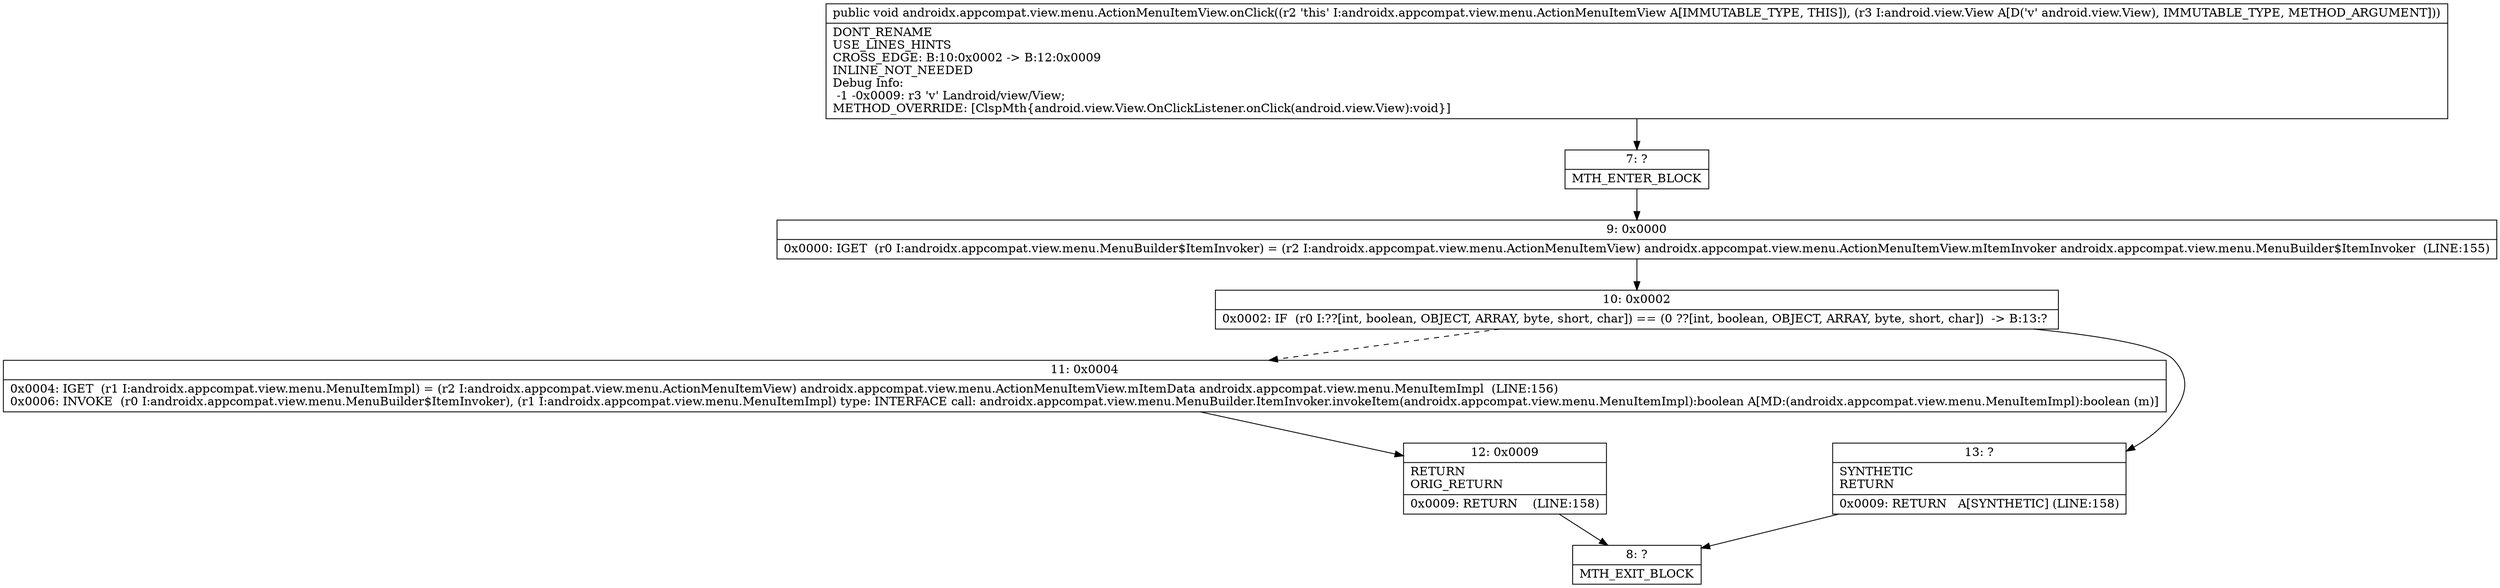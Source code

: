 digraph "CFG forandroidx.appcompat.view.menu.ActionMenuItemView.onClick(Landroid\/view\/View;)V" {
Node_7 [shape=record,label="{7\:\ ?|MTH_ENTER_BLOCK\l}"];
Node_9 [shape=record,label="{9\:\ 0x0000|0x0000: IGET  (r0 I:androidx.appcompat.view.menu.MenuBuilder$ItemInvoker) = (r2 I:androidx.appcompat.view.menu.ActionMenuItemView) androidx.appcompat.view.menu.ActionMenuItemView.mItemInvoker androidx.appcompat.view.menu.MenuBuilder$ItemInvoker  (LINE:155)\l}"];
Node_10 [shape=record,label="{10\:\ 0x0002|0x0002: IF  (r0 I:??[int, boolean, OBJECT, ARRAY, byte, short, char]) == (0 ??[int, boolean, OBJECT, ARRAY, byte, short, char])  \-\> B:13:? \l}"];
Node_11 [shape=record,label="{11\:\ 0x0004|0x0004: IGET  (r1 I:androidx.appcompat.view.menu.MenuItemImpl) = (r2 I:androidx.appcompat.view.menu.ActionMenuItemView) androidx.appcompat.view.menu.ActionMenuItemView.mItemData androidx.appcompat.view.menu.MenuItemImpl  (LINE:156)\l0x0006: INVOKE  (r0 I:androidx.appcompat.view.menu.MenuBuilder$ItemInvoker), (r1 I:androidx.appcompat.view.menu.MenuItemImpl) type: INTERFACE call: androidx.appcompat.view.menu.MenuBuilder.ItemInvoker.invokeItem(androidx.appcompat.view.menu.MenuItemImpl):boolean A[MD:(androidx.appcompat.view.menu.MenuItemImpl):boolean (m)]\l}"];
Node_12 [shape=record,label="{12\:\ 0x0009|RETURN\lORIG_RETURN\l|0x0009: RETURN    (LINE:158)\l}"];
Node_8 [shape=record,label="{8\:\ ?|MTH_EXIT_BLOCK\l}"];
Node_13 [shape=record,label="{13\:\ ?|SYNTHETIC\lRETURN\l|0x0009: RETURN   A[SYNTHETIC] (LINE:158)\l}"];
MethodNode[shape=record,label="{public void androidx.appcompat.view.menu.ActionMenuItemView.onClick((r2 'this' I:androidx.appcompat.view.menu.ActionMenuItemView A[IMMUTABLE_TYPE, THIS]), (r3 I:android.view.View A[D('v' android.view.View), IMMUTABLE_TYPE, METHOD_ARGUMENT]))  | DONT_RENAME\lUSE_LINES_HINTS\lCROSS_EDGE: B:10:0x0002 \-\> B:12:0x0009\lINLINE_NOT_NEEDED\lDebug Info:\l  \-1 \-0x0009: r3 'v' Landroid\/view\/View;\lMETHOD_OVERRIDE: [ClspMth\{android.view.View.OnClickListener.onClick(android.view.View):void\}]\l}"];
MethodNode -> Node_7;Node_7 -> Node_9;
Node_9 -> Node_10;
Node_10 -> Node_11[style=dashed];
Node_10 -> Node_13;
Node_11 -> Node_12;
Node_12 -> Node_8;
Node_13 -> Node_8;
}

